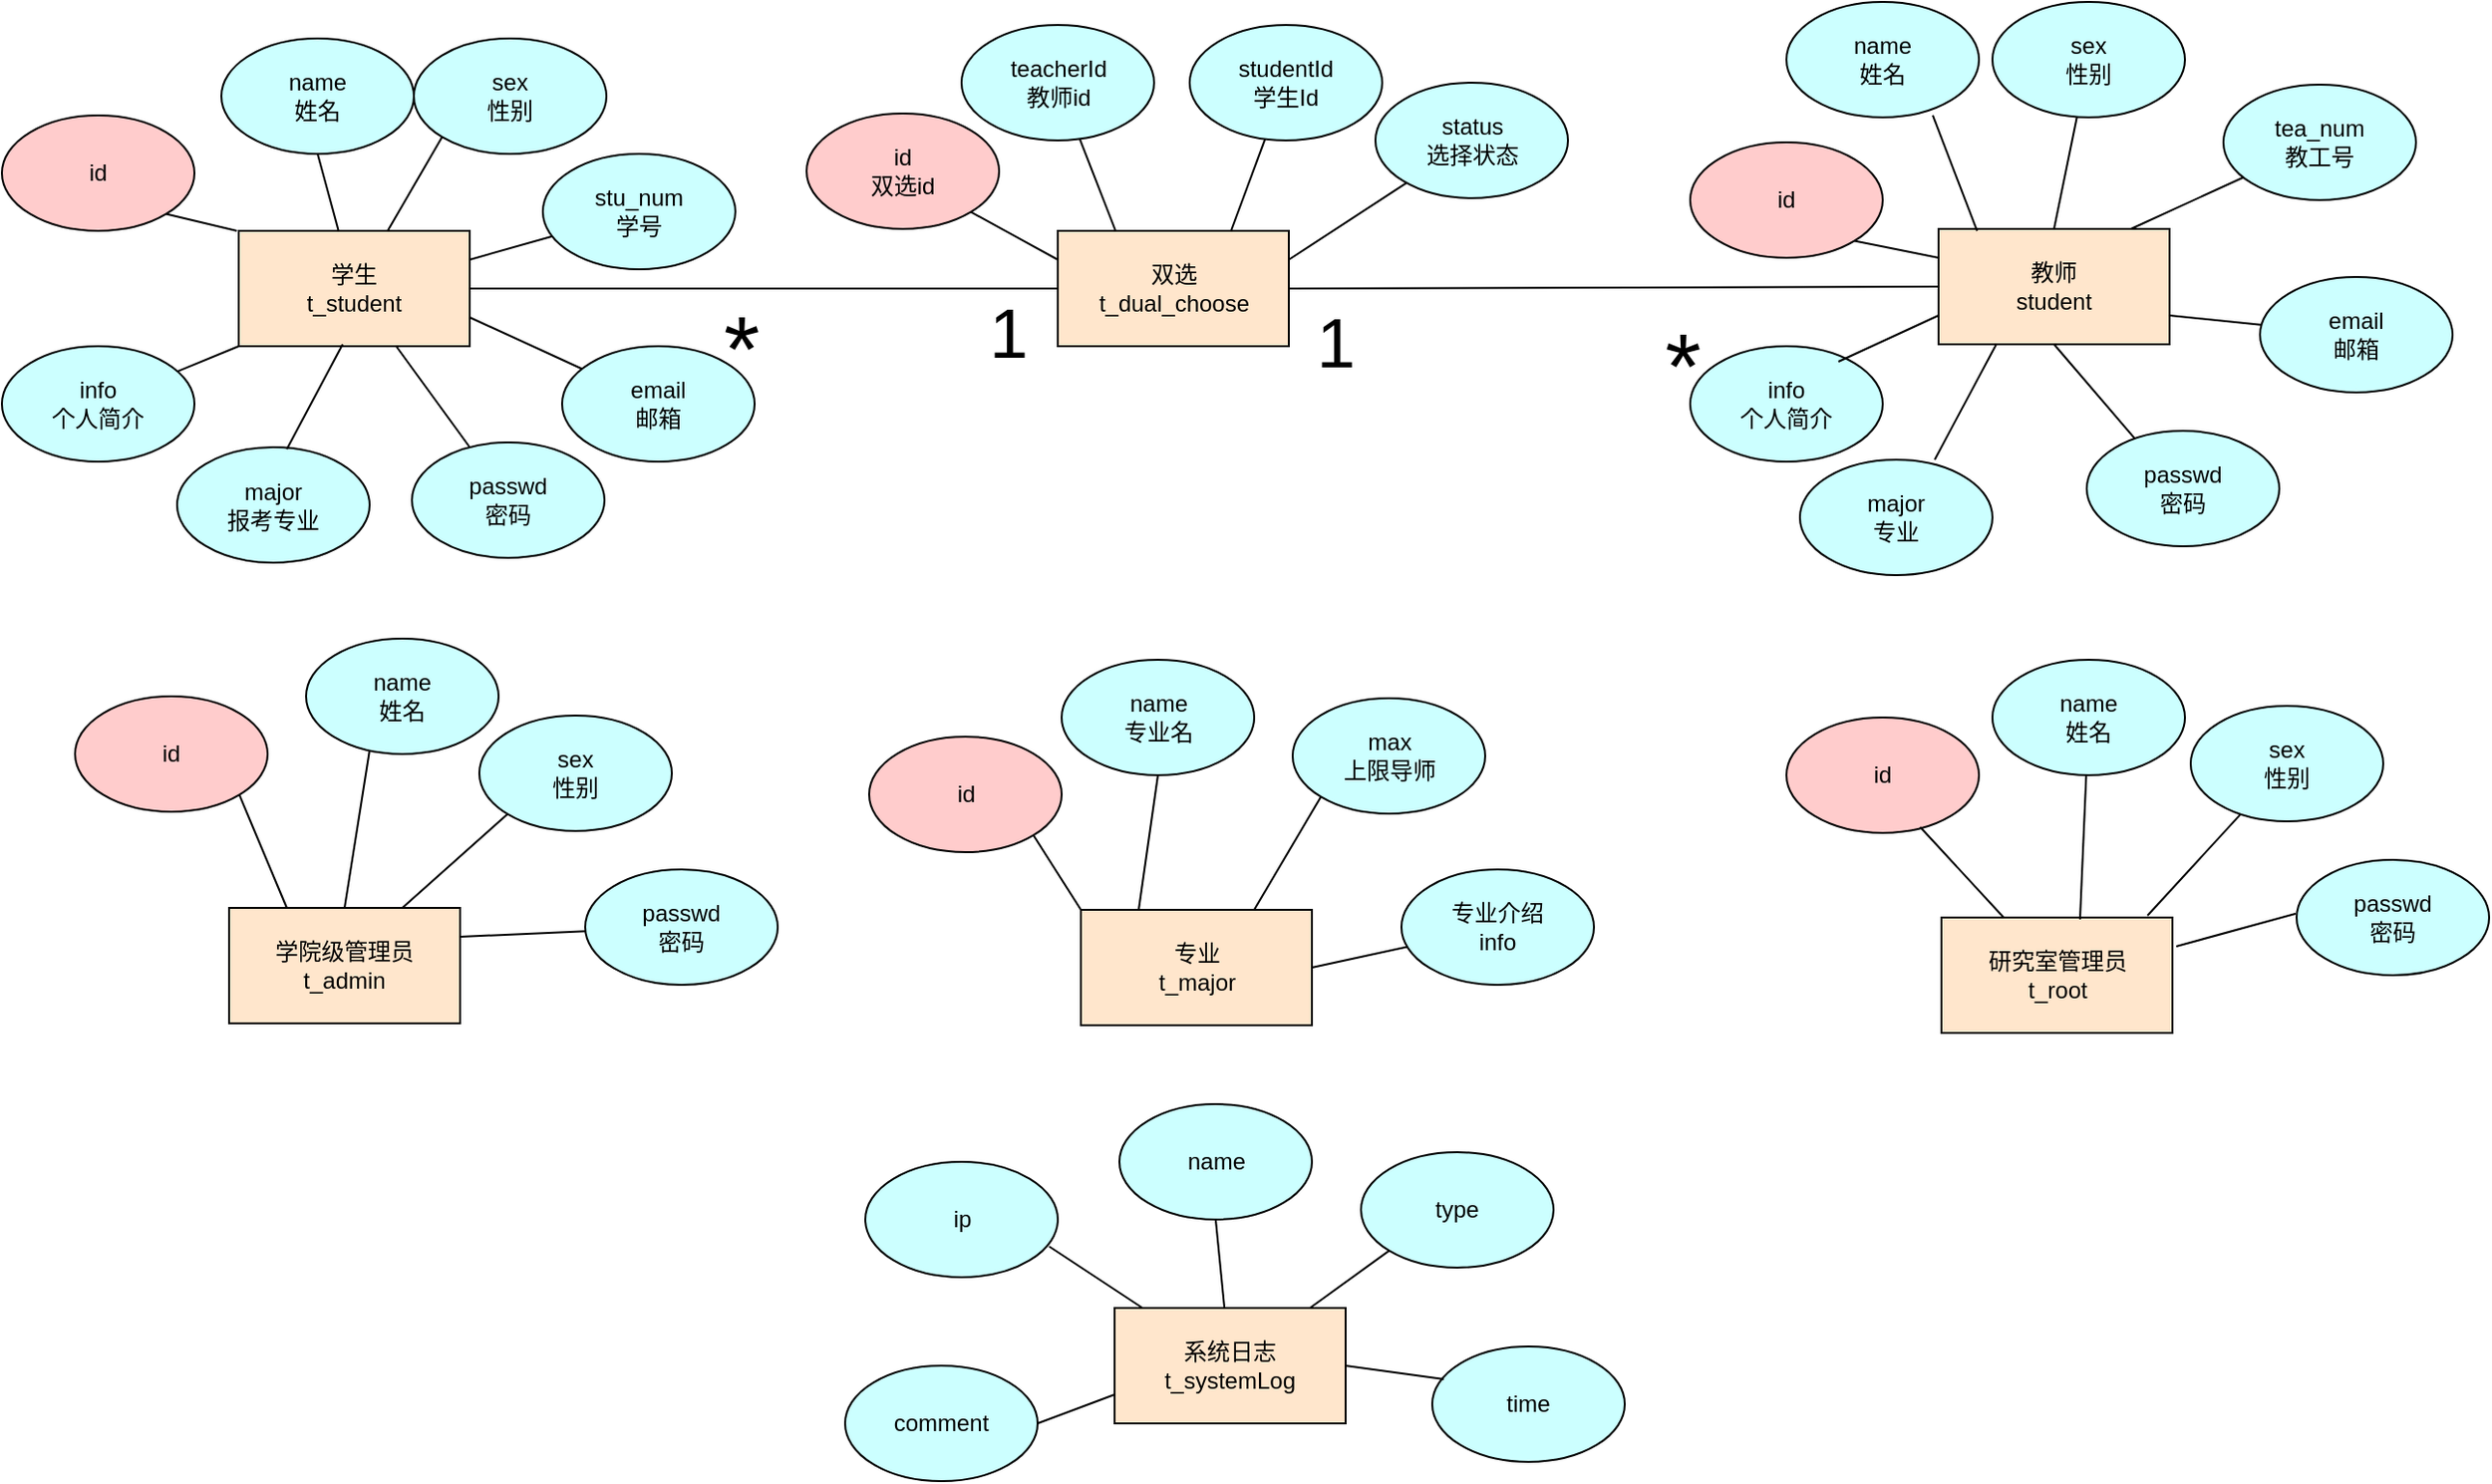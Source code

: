 <mxfile version="12.2.4" pages="1"><diagram id="kcjJovmchIcLZMxM-Ase" name="Page-1"><mxGraphModel dx="2006" dy="610" grid="0" gridSize="10" guides="1" tooltips="1" connect="1" arrows="1" fold="1" page="0" pageScale="1" pageWidth="850" pageHeight="1100" math="0" shadow="0"><root><mxCell id="0"/><mxCell id="1" parent="0"/><mxCell id="MkC8u0mcf5KfFsNzzzai-1" value="学生&lt;br&gt;t_student" style="rounded=0;whiteSpace=wrap;html=1;fillColor=#FFE6CC;editable=1;fontColor=#000000;" parent="1" vertex="1"><mxGeometry x="-694" y="214" width="120" height="60" as="geometry"/></mxCell><mxCell id="MkC8u0mcf5KfFsNzzzai-2" value="教师&lt;br&gt;student" style="rounded=0;whiteSpace=wrap;html=1;fillColor=#FFE6CC;editable=1;fontColor=#000000;" parent="1" vertex="1"><mxGeometry x="189" y="213" width="120" height="60" as="geometry"/></mxCell><mxCell id="MkC8u0mcf5KfFsNzzzai-4" value="id" style="ellipse;whiteSpace=wrap;html=1;fillColor=#FFCCCC;editable=1;fontColor=#000000;" parent="1" vertex="1"><mxGeometry x="-817" y="154" width="100" height="60" as="geometry"/></mxCell><mxCell id="MkC8u0mcf5KfFsNzzzai-5" value="name&lt;br&gt;姓名" style="ellipse;whiteSpace=wrap;html=1;fillColor=#CCFFFF;editable=1;fontColor=#000000;" parent="1" vertex="1"><mxGeometry x="-703" y="114" width="100" height="60" as="geometry"/></mxCell><mxCell id="MkC8u0mcf5KfFsNzzzai-6" value="stu_num&lt;br&gt;学号" style="ellipse;whiteSpace=wrap;html=1;fillColor=#CCFFFF;editable=1;fontColor=#000000;" parent="1" vertex="1"><mxGeometry x="-536" y="174" width="100" height="60" as="geometry"/></mxCell><mxCell id="MkC8u0mcf5KfFsNzzzai-7" value="passwd&lt;br&gt;密码" style="ellipse;whiteSpace=wrap;html=1;fillColor=#CCFFFF;editable=1;fontColor=#000000;" parent="1" vertex="1"><mxGeometry x="-604" y="324" width="100" height="60" as="geometry"/></mxCell><mxCell id="MkC8u0mcf5KfFsNzzzai-9" value="major&lt;br&gt;报考专业" style="ellipse;whiteSpace=wrap;html=1;fillColor=#CCFFFF;editable=1;fontColor=#000000;" parent="1" vertex="1"><mxGeometry x="-726" y="326.5" width="100" height="60" as="geometry"/></mxCell><mxCell id="MkC8u0mcf5KfFsNzzzai-15" value="" style="endArrow=none;html=1;entryX=0.5;entryY=1;entryDx=0;entryDy=0;editable=1;fontColor=#000000;fillColor=#CCFFFF;" parent="1" source="MkC8u0mcf5KfFsNzzzai-1" target="MkC8u0mcf5KfFsNzzzai-5" edge="1"><mxGeometry width="50" height="50" relative="1" as="geometry"><mxPoint x="-431" y="424" as="sourcePoint"/><mxPoint x="-381" y="374" as="targetPoint"/></mxGeometry></mxCell><mxCell id="MkC8u0mcf5KfFsNzzzai-16" value="" style="endArrow=none;html=1;exitX=1;exitY=0.25;exitDx=0;exitDy=0;editable=1;fontColor=#000000;fillColor=#CCFFFF;" parent="1" source="MkC8u0mcf5KfFsNzzzai-1" target="MkC8u0mcf5KfFsNzzzai-6" edge="1"><mxGeometry width="50" height="50" relative="1" as="geometry"><mxPoint x="-601" y="214" as="sourcePoint"/><mxPoint x="-601" y="144" as="targetPoint"/></mxGeometry></mxCell><mxCell id="MkC8u0mcf5KfFsNzzzai-17" value="" style="endArrow=none;html=1;editable=1;fontColor=#000000;fillColor=#CCFFFF;" parent="1" source="MkC8u0mcf5KfFsNzzzai-1" target="MkC8u0mcf5KfFsNzzzai-7" edge="1"><mxGeometry width="50" height="50" relative="1" as="geometry"><mxPoint x="-571" y="214" as="sourcePoint"/><mxPoint x="-506.355" y="165.213" as="targetPoint"/></mxGeometry></mxCell><mxCell id="MkC8u0mcf5KfFsNzzzai-18" value="" style="endArrow=none;html=1;entryX=0.57;entryY=0.017;entryDx=0;entryDy=0;entryPerimeter=0;exitX=0.45;exitY=0.983;exitDx=0;exitDy=0;exitPerimeter=0;editable=1;fontColor=#000000;fillColor=#CCFFFF;" parent="1" source="MkC8u0mcf5KfFsNzzzai-1" target="MkC8u0mcf5KfFsNzzzai-9" edge="1"><mxGeometry width="50" height="50" relative="1" as="geometry"><mxPoint x="-541" y="244" as="sourcePoint"/><mxPoint x="-495.248" y="239.184" as="targetPoint"/></mxGeometry></mxCell><mxCell id="MkC8u0mcf5KfFsNzzzai-20" value="" style="endArrow=none;html=1;exitX=1;exitY=1;exitDx=0;exitDy=0;entryX=-0.008;entryY=0;entryDx=0;entryDy=0;editable=1;fontColor=#000000;fillColor=#CCFFFF;entryPerimeter=0;" parent="1" source="MkC8u0mcf5KfFsNzzzai-4" target="MkC8u0mcf5KfFsNzzzai-1" edge="1"><mxGeometry width="50" height="50" relative="1" as="geometry"><mxPoint x="-601" y="274" as="sourcePoint"/><mxPoint x="-607.261" y="324.084" as="targetPoint"/></mxGeometry></mxCell><mxCell id="MkC8u0mcf5KfFsNzzzai-22" value="" style="endArrow=none;html=1;entryX=0;entryY=1;entryDx=0;entryDy=0;editable=1;fontColor=#000000;fillColor=#CCFFFF;" parent="1" source="MkC8u0mcf5KfFsNzzzai-1" target="MkC8u0mcf5KfFsNzzzai-23" edge="1"><mxGeometry width="50" height="50" relative="1" as="geometry"><mxPoint x="-541" y="244" as="sourcePoint"/><mxPoint x="-496.355" y="225.213" as="targetPoint"/></mxGeometry></mxCell><mxCell id="MkC8u0mcf5KfFsNzzzai-23" value="sex&lt;br&gt;性别" style="ellipse;whiteSpace=wrap;html=1;fillColor=#CCFFFF;editable=1;fontColor=#000000;" parent="1" vertex="1"><mxGeometry x="-603" y="114" width="100" height="60" as="geometry"/></mxCell><mxCell id="MkC8u0mcf5KfFsNzzzai-27" value="email&lt;br&gt;邮箱" style="ellipse;whiteSpace=wrap;html=1;fillColor=#CCFFFF;editable=1;fontColor=#000000;" parent="1" vertex="1"><mxGeometry x="-526" y="274" width="100" height="60" as="geometry"/></mxCell><mxCell id="MkC8u0mcf5KfFsNzzzai-29" value="" style="endArrow=none;html=1;exitX=1;exitY=0.75;exitDx=0;exitDy=0;editable=1;fontColor=#000000;fillColor=#CCFFFF;" parent="1" source="MkC8u0mcf5KfFsNzzzai-1" target="MkC8u0mcf5KfFsNzzzai-27" edge="1"><mxGeometry width="50" height="50" relative="1" as="geometry"><mxPoint x="-541" y="244" as="sourcePoint"/><mxPoint x="-421" y="234" as="targetPoint"/></mxGeometry></mxCell><mxCell id="MkC8u0mcf5KfFsNzzzai-32" value="info&lt;br&gt;个人简介" style="ellipse;whiteSpace=wrap;html=1;fillColor=#CCFFFF;editable=1;fontColor=#000000;" parent="1" vertex="1"><mxGeometry x="-817" y="274" width="100" height="60" as="geometry"/></mxCell><mxCell id="MkC8u0mcf5KfFsNzzzai-34" value="" style="endArrow=none;html=1;exitX=0;exitY=1;exitDx=0;exitDy=0;editable=1;fontColor=#000000;fillColor=#CCFFFF;" parent="1" source="MkC8u0mcf5KfFsNzzzai-1" target="MkC8u0mcf5KfFsNzzzai-32" edge="1"><mxGeometry width="50" height="50" relative="1" as="geometry"><mxPoint x="-651" y="269" as="sourcePoint"/><mxPoint x="-761.599" y="258.631" as="targetPoint"/></mxGeometry></mxCell><mxCell id="MkC8u0mcf5KfFsNzzzai-35" value="id" style="ellipse;whiteSpace=wrap;html=1;fillColor=#FFCCCC;editable=1;fontColor=#000000;" parent="1" vertex="1"><mxGeometry x="60" y="168" width="100" height="60" as="geometry"/></mxCell><mxCell id="MkC8u0mcf5KfFsNzzzai-36" value="name&lt;br&gt;姓名" style="ellipse;whiteSpace=wrap;html=1;fillColor=#CCFFFF;editable=1;fontColor=#000000;" parent="1" vertex="1"><mxGeometry x="110" y="95" width="100" height="60" as="geometry"/></mxCell><mxCell id="MkC8u0mcf5KfFsNzzzai-37" value="tea_num&lt;br&gt;教工号" style="ellipse;whiteSpace=wrap;html=1;fillColor=#CCFFFF;editable=1;fontColor=#000000;" parent="1" vertex="1"><mxGeometry x="337" y="138" width="100" height="60" as="geometry"/></mxCell><mxCell id="MkC8u0mcf5KfFsNzzzai-38" value="passwd&lt;br&gt;密码" style="ellipse;whiteSpace=wrap;html=1;fillColor=#CCFFFF;editable=1;fontColor=#000000;" parent="1" vertex="1"><mxGeometry x="266" y="318" width="100" height="60" as="geometry"/></mxCell><mxCell id="MkC8u0mcf5KfFsNzzzai-39" value="sex&lt;br&gt;性别" style="ellipse;whiteSpace=wrap;html=1;fillColor=#CCFFFF;editable=1;fontColor=#000000;" parent="1" vertex="1"><mxGeometry x="217" y="95" width="100" height="60" as="geometry"/></mxCell><mxCell id="MkC8u0mcf5KfFsNzzzai-41" value="email&lt;br&gt;邮箱" style="ellipse;whiteSpace=wrap;html=1;fillColor=#CCFFFF;editable=1;fontColor=#000000;" parent="1" vertex="1"><mxGeometry x="356" y="238" width="100" height="60" as="geometry"/></mxCell><mxCell id="MkC8u0mcf5KfFsNzzzai-43" value="info&lt;br&gt;个人简介" style="ellipse;whiteSpace=wrap;html=1;fillColor=#CCFFFF;editable=1;fontColor=#000000;" parent="1" vertex="1"><mxGeometry x="60" y="274" width="100" height="60" as="geometry"/></mxCell><mxCell id="MkC8u0mcf5KfFsNzzzai-45" value="" style="endArrow=none;html=1;editable=1;fontColor=#000000;fillColor=#CCFFFF;exitX=0.76;exitY=0.983;exitDx=0;exitDy=0;exitPerimeter=0;entryX=0.167;entryY=0.017;entryDx=0;entryDy=0;entryPerimeter=0;" parent="1" source="MkC8u0mcf5KfFsNzzzai-36" target="MkC8u0mcf5KfFsNzzzai-2" edge="1"><mxGeometry width="50" height="50" relative="1" as="geometry"><mxPoint x="197" y="126.96" as="sourcePoint"/><mxPoint x="210" y="209" as="targetPoint"/></mxGeometry></mxCell><mxCell id="MkC8u0mcf5KfFsNzzzai-46" value="" style="endArrow=none;html=1;entryX=0.5;entryY=0;entryDx=0;entryDy=0;editable=1;fontColor=#000000;fillColor=#CCFFFF;" parent="1" source="MkC8u0mcf5KfFsNzzzai-39" target="MkC8u0mcf5KfFsNzzzai-2" edge="1"><mxGeometry width="50" height="50" relative="1" as="geometry"><mxPoint x="207" y="136.96" as="sourcePoint"/><mxPoint x="220" y="227" as="targetPoint"/></mxGeometry></mxCell><mxCell id="MkC8u0mcf5KfFsNzzzai-47" value="" style="endArrow=none;html=1;entryX=0.833;entryY=0;entryDx=0;entryDy=0;entryPerimeter=0;editable=1;fontColor=#000000;fillColor=#CCFFFF;" parent="1" source="MkC8u0mcf5KfFsNzzzai-37" target="MkC8u0mcf5KfFsNzzzai-2" edge="1"><mxGeometry width="50" height="50" relative="1" as="geometry"><mxPoint x="294.379" y="141.029" as="sourcePoint"/><mxPoint x="257" y="227" as="targetPoint"/></mxGeometry></mxCell><mxCell id="MkC8u0mcf5KfFsNzzzai-49" value="" style="endArrow=none;html=1;entryX=1;entryY=0.75;entryDx=0;entryDy=0;editable=1;fontColor=#000000;fillColor=#CCFFFF;" parent="1" source="MkC8u0mcf5KfFsNzzzai-41" target="MkC8u0mcf5KfFsNzzzai-2" edge="1"><mxGeometry width="50" height="50" relative="1" as="geometry"><mxPoint x="427" y="222" as="sourcePoint"/><mxPoint x="317" y="242" as="targetPoint"/></mxGeometry></mxCell><mxCell id="MkC8u0mcf5KfFsNzzzai-51" value="" style="endArrow=none;html=1;entryX=0.5;entryY=1;entryDx=0;entryDy=0;exitX=0.25;exitY=0.067;exitDx=0;exitDy=0;editable=1;fontColor=#000000;exitPerimeter=0;fillColor=#CCFFFF;" parent="1" source="MkC8u0mcf5KfFsNzzzai-38" target="MkC8u0mcf5KfFsNzzzai-2" edge="1"><mxGeometry width="50" height="50" relative="1" as="geometry"><mxPoint x="341" y="343.98" as="sourcePoint"/><mxPoint x="310.04" y="285.98" as="targetPoint"/></mxGeometry></mxCell><mxCell id="MkC8u0mcf5KfFsNzzzai-52" value="" style="endArrow=none;html=1;entryX=0;entryY=0.75;entryDx=0;entryDy=0;editable=1;fontColor=#000000;fillColor=#CCFFFF;" parent="1" target="MkC8u0mcf5KfFsNzzzai-2" edge="1"><mxGeometry width="50" height="50" relative="1" as="geometry"><mxPoint x="137" y="282" as="sourcePoint"/><mxPoint x="257" y="287" as="targetPoint"/></mxGeometry></mxCell><mxCell id="MkC8u0mcf5KfFsNzzzai-54" value="" style="endArrow=none;html=1;exitX=1;exitY=1;exitDx=0;exitDy=0;entryX=0;entryY=0.25;entryDx=0;entryDy=0;editable=1;fontColor=#000000;fillColor=#CCFFFF;" parent="1" source="MkC8u0mcf5KfFsNzzzai-35" target="MkC8u0mcf5KfFsNzzzai-2" edge="1"><mxGeometry width="50" height="50" relative="1" as="geometry"><mxPoint x="117" y="282" as="sourcePoint"/><mxPoint x="196.04" y="266" as="targetPoint"/></mxGeometry></mxCell><mxCell id="MkC8u0mcf5KfFsNzzzai-55" value="学院级管理员&lt;br&gt;t_admin" style="rounded=0;whiteSpace=wrap;html=1;fillColor=#FFE6CC;editable=1;fontColor=#000000;" parent="1" vertex="1"><mxGeometry x="-699" y="566" width="120" height="60" as="geometry"/></mxCell><mxCell id="MkC8u0mcf5KfFsNzzzai-57" value="id" style="ellipse;whiteSpace=wrap;html=1;fillColor=#FFCCCC;editable=1;fontColor=#000000;" parent="1" vertex="1"><mxGeometry x="-779" y="456" width="100" height="60" as="geometry"/></mxCell><mxCell id="MkC8u0mcf5KfFsNzzzai-59" value="name&lt;br&gt;姓名" style="ellipse;whiteSpace=wrap;html=1;fillColor=#CCFFFF;editable=1;fontColor=#000000;" parent="1" vertex="1"><mxGeometry x="-659" y="426" width="100" height="60" as="geometry"/></mxCell><mxCell id="MkC8u0mcf5KfFsNzzzai-60" value="passwd&lt;br&gt;密码" style="ellipse;whiteSpace=wrap;html=1;fillColor=#CCFFFF;editable=1;fontColor=#000000;" parent="1" vertex="1"><mxGeometry x="-514" y="546" width="100" height="60" as="geometry"/></mxCell><mxCell id="MkC8u0mcf5KfFsNzzzai-62" value="" style="endArrow=none;html=1;entryX=1;entryY=1;entryDx=0;entryDy=0;exitX=0.25;exitY=0;exitDx=0;exitDy=0;editable=1;fontColor=#000000;fillColor=#CCFFFF;" parent="1" source="MkC8u0mcf5KfFsNzzzai-55" target="MkC8u0mcf5KfFsNzzzai-57" edge="1"><mxGeometry width="50" height="50" relative="1" as="geometry"><mxPoint x="-625" y="174.98" as="sourcePoint"/><mxPoint x="-712" y="257.02" as="targetPoint"/></mxGeometry></mxCell><mxCell id="MkC8u0mcf5KfFsNzzzai-63" value="" style="endArrow=none;html=1;entryX=0.329;entryY=0.977;entryDx=0;entryDy=0;exitX=0.5;exitY=0;exitDx=0;exitDy=0;entryPerimeter=0;editable=1;fontColor=#000000;fillColor=#CCFFFF;" parent="1" source="MkC8u0mcf5KfFsNzzzai-55" target="MkC8u0mcf5KfFsNzzzai-59" edge="1"><mxGeometry width="50" height="50" relative="1" as="geometry"><mxPoint x="-639" y="576.0" as="sourcePoint"/><mxPoint x="-683.504" y="517.129" as="targetPoint"/></mxGeometry></mxCell><mxCell id="MkC8u0mcf5KfFsNzzzai-64" value="" style="endArrow=none;html=1;exitX=1;exitY=0.25;exitDx=0;exitDy=0;editable=1;fontColor=#000000;fillColor=#CCFFFF;" parent="1" source="MkC8u0mcf5KfFsNzzzai-55" target="MkC8u0mcf5KfFsNzzzai-60" edge="1"><mxGeometry width="50" height="50" relative="1" as="geometry"><mxPoint x="-579" y="566" as="sourcePoint"/><mxPoint x="-606.1" y="504.62" as="targetPoint"/></mxGeometry></mxCell><mxCell id="MkC8u0mcf5KfFsNzzzai-68" value="专业&lt;br&gt;t_major" style="rounded=0;whiteSpace=wrap;html=1;fillColor=#FFE6CC;editable=1;fontColor=#000000;" parent="1" vertex="1"><mxGeometry x="-256.5" y="567" width="120" height="60" as="geometry"/></mxCell><mxCell id="MkC8u0mcf5KfFsNzzzai-69" value="name&lt;br&gt;专业名" style="ellipse;whiteSpace=wrap;html=1;fillColor=#CCFFFF;editable=1;fontColor=#000000;" parent="1" vertex="1"><mxGeometry x="-266.5" y="437" width="100" height="60" as="geometry"/></mxCell><mxCell id="MkC8u0mcf5KfFsNzzzai-70" value="max&lt;br&gt;上限导师" style="ellipse;whiteSpace=wrap;html=1;fillColor=#CCFFFF;editable=1;fontColor=#000000;" parent="1" vertex="1"><mxGeometry x="-146.5" y="457" width="100" height="60" as="geometry"/></mxCell><mxCell id="MkC8u0mcf5KfFsNzzzai-71" value="major&lt;br&gt;专业" style="ellipse;whiteSpace=wrap;html=1;fillColor=#CCFFFF;editable=1;fontColor=#000000;" parent="1" vertex="1"><mxGeometry x="117" y="333" width="100" height="60" as="geometry"/></mxCell><mxCell id="MkC8u0mcf5KfFsNzzzai-73" value="" style="endArrow=none;html=1;exitX=0.7;exitY=0;exitDx=0;exitDy=0;entryX=0.25;entryY=1;entryDx=0;entryDy=0;exitPerimeter=0;editable=1;fontColor=#000000;fillColor=#CCFFFF;" parent="1" source="MkC8u0mcf5KfFsNzzzai-71" target="MkC8u0mcf5KfFsNzzzai-2" edge="1"><mxGeometry width="50" height="50" relative="1" as="geometry"><mxPoint x="122.355" y="340.787" as="sourcePoint"/><mxPoint x="208.04" y="287" as="targetPoint"/></mxGeometry></mxCell><mxCell id="MkC8u0mcf5KfFsNzzzai-74" value="id" style="ellipse;whiteSpace=wrap;html=1;fillColor=#FFCCCC;editable=1;fontColor=#000000;" parent="1" vertex="1"><mxGeometry x="-366.5" y="477" width="100" height="60" as="geometry"/></mxCell><mxCell id="MkC8u0mcf5KfFsNzzzai-75" value="" style="endArrow=none;html=1;entryX=1;entryY=1;entryDx=0;entryDy=0;exitX=0;exitY=0;exitDx=0;exitDy=0;editable=1;fontColor=#000000;fillColor=#CCFFFF;" parent="1" source="MkC8u0mcf5KfFsNzzzai-68" target="MkC8u0mcf5KfFsNzzzai-74" edge="1"><mxGeometry width="50" height="50" relative="1" as="geometry"><mxPoint x="-746.5" y="577" as="sourcePoint"/><mxPoint x="-694.776" y="531.742" as="targetPoint"/></mxGeometry></mxCell><mxCell id="MkC8u0mcf5KfFsNzzzai-76" value="" style="endArrow=none;html=1;entryX=0.5;entryY=1;entryDx=0;entryDy=0;exitX=0.25;exitY=0;exitDx=0;exitDy=0;editable=1;fontColor=#000000;fillColor=#CCFFFF;" parent="1" source="MkC8u0mcf5KfFsNzzzai-68" target="MkC8u0mcf5KfFsNzzzai-69" edge="1"><mxGeometry width="50" height="50" relative="1" as="geometry"><mxPoint x="-236.5" y="567" as="sourcePoint"/><mxPoint x="-291.145" y="538.213" as="targetPoint"/></mxGeometry></mxCell><mxCell id="MkC8u0mcf5KfFsNzzzai-77" value="" style="endArrow=none;html=1;entryX=0;entryY=1;entryDx=0;entryDy=0;exitX=0.75;exitY=0;exitDx=0;exitDy=0;editable=1;fontColor=#000000;fillColor=#CCFFFF;" parent="1" source="MkC8u0mcf5KfFsNzzzai-68" target="MkC8u0mcf5KfFsNzzzai-70" edge="1"><mxGeometry width="50" height="50" relative="1" as="geometry"><mxPoint x="-206.5" y="567" as="sourcePoint"/><mxPoint x="-206.5" y="507" as="targetPoint"/></mxGeometry></mxCell><mxCell id="MkC8u0mcf5KfFsNzzzai-78" value="sex&lt;br&gt;性别" style="ellipse;whiteSpace=wrap;html=1;fillColor=#CCFFFF;editable=1;fontColor=#000000;" parent="1" vertex="1"><mxGeometry x="-569" y="466" width="100" height="60" as="geometry"/></mxCell><mxCell id="MkC8u0mcf5KfFsNzzzai-80" value="" style="endArrow=none;html=1;exitX=0.75;exitY=0;exitDx=0;exitDy=0;entryX=0;entryY=1;entryDx=0;entryDy=0;editable=1;fontColor=#000000;fillColor=#CCFFFF;" parent="1" source="MkC8u0mcf5KfFsNzzzai-55" target="MkC8u0mcf5KfFsNzzzai-78" edge="1"><mxGeometry width="50" height="50" relative="1" as="geometry"><mxPoint x="-569.0" y="591" as="sourcePoint"/><mxPoint x="-503.903" y="587.871" as="targetPoint"/></mxGeometry></mxCell><mxCell id="GLiYHAsIKPg6ZWqkC6ne-1" value="专业介绍&lt;br&gt;info" style="ellipse;whiteSpace=wrap;html=1;fillColor=#CCFFFF;editable=1;fontColor=#000000;" parent="1" vertex="1"><mxGeometry x="-90" y="546" width="100" height="60" as="geometry"/></mxCell><mxCell id="GLiYHAsIKPg6ZWqkC6ne-3" value="" style="endArrow=none;html=1;exitX=1;exitY=0.5;exitDx=0;exitDy=0;editable=1;fontColor=#000000;fillColor=#CCFFFF;" parent="1" source="MkC8u0mcf5KfFsNzzzai-68" target="GLiYHAsIKPg6ZWqkC6ne-1" edge="1"><mxGeometry width="50" height="50" relative="1" as="geometry"><mxPoint x="-156.5" y="587" as="sourcePoint"/><mxPoint x="-121.855" y="518.213" as="targetPoint"/></mxGeometry></mxCell><mxCell id="2" value="双选&lt;br&gt;t_dual_choose" style="rounded=0;whiteSpace=wrap;html=1;fillColor=#FFE6CC;editable=1;fontColor=#000000;" parent="1" vertex="1"><mxGeometry x="-268.5" y="214" width="120" height="60" as="geometry"/></mxCell><mxCell id="3" value="teacherId&lt;br&gt;教师id" style="ellipse;whiteSpace=wrap;html=1;fillColor=#CCFFFF;editable=1;fontColor=#000000;" parent="1" vertex="1"><mxGeometry x="-318.5" y="107" width="100" height="60" as="geometry"/></mxCell><mxCell id="4" value="studentId&lt;br&gt;学生Id" style="ellipse;whiteSpace=wrap;html=1;fillColor=#CCFFFF;editable=1;fontColor=#000000;" parent="1" vertex="1"><mxGeometry x="-200" y="107" width="100" height="60" as="geometry"/></mxCell><mxCell id="5" value="status&lt;br&gt;选择状态" style="ellipse;whiteSpace=wrap;html=1;fillColor=#CCFFFF;editable=1;fontColor=#000000;" parent="1" vertex="1"><mxGeometry x="-103.5" y="137" width="100" height="60" as="geometry"/></mxCell><mxCell id="6" value="" style="endArrow=none;html=1;exitX=0.25;exitY=0;exitDx=0;exitDy=0;editable=1;fontColor=#000000;fillColor=#CCFFFF;" parent="1" source="2" target="3" edge="1"><mxGeometry width="50" height="50" relative="1" as="geometry"><mxPoint x="-226.5" y="6" as="sourcePoint"/><mxPoint x="-251.145" y="-52.787" as="targetPoint"/></mxGeometry></mxCell><mxCell id="7" value="" style="endArrow=none;html=1;exitX=0.75;exitY=0;exitDx=0;exitDy=0;editable=1;fontColor=#000000;fillColor=#CCFFFF;" parent="1" source="2" target="4" edge="1"><mxGeometry width="50" height="50" relative="1" as="geometry"><mxPoint x="-228.5" y="224" as="sourcePoint"/><mxPoint x="-262.351" y="182.896" as="targetPoint"/></mxGeometry></mxCell><mxCell id="8" value="" style="endArrow=none;html=1;exitX=1;exitY=0.25;exitDx=0;exitDy=0;editable=1;fontColor=#000000;fillColor=#CCFFFF;" parent="1" source="2" target="5" edge="1"><mxGeometry width="50" height="50" relative="1" as="geometry"><mxPoint x="-112.5" y="244" as="sourcePoint"/><mxPoint x="-104.873" y="191.885" as="targetPoint"/></mxGeometry></mxCell><mxCell id="12" value="研究室管理员&lt;br&gt;t_root" style="rounded=0;whiteSpace=wrap;html=1;fillColor=#FFE6CC;editable=1;fontColor=#000000;" parent="1" vertex="1"><mxGeometry x="190.5" y="571" width="120" height="60" as="geometry"/></mxCell><mxCell id="13" value="id" style="ellipse;whiteSpace=wrap;html=1;fillColor=#FFCCCC;editable=1;fontColor=#000000;" parent="1" vertex="1"><mxGeometry x="110" y="467" width="100" height="60" as="geometry"/></mxCell><mxCell id="14" value="name&lt;br&gt;姓名" style="ellipse;whiteSpace=wrap;html=1;fillColor=#CCFFFF;editable=1;fontColor=#000000;" parent="1" vertex="1"><mxGeometry x="217" y="437" width="100" height="60" as="geometry"/></mxCell><mxCell id="15" value="passwd&lt;br&gt;密码" style="ellipse;whiteSpace=wrap;html=1;fillColor=#CCFFFF;editable=1;fontColor=#000000;" parent="1" vertex="1"><mxGeometry x="375" y="541" width="100" height="60" as="geometry"/></mxCell><mxCell id="16" value="sex&lt;br&gt;性别" style="ellipse;whiteSpace=wrap;html=1;fillColor=#CCFFFF;editable=1;fontColor=#000000;" parent="1" vertex="1"><mxGeometry x="320" y="461" width="100" height="60" as="geometry"/></mxCell><mxCell id="17" value="" style="endArrow=none;html=1;editable=1;fontColor=#000000;fillColor=#CCFFFF;entryX=0.695;entryY=0.95;entryDx=0;entryDy=0;entryPerimeter=0;" parent="1" source="12" target="13" edge="1"><mxGeometry width="50" height="50" relative="1" as="geometry"><mxPoint x="-195.5" y="559" as="sourcePoint"/><mxPoint x="-229.351" y="517.896" as="targetPoint"/></mxGeometry></mxCell><mxCell id="18" value="" style="endArrow=none;html=1;editable=1;fontColor=#000000;fillColor=#CCFFFF;exitX=0.6;exitY=0.017;exitDx=0;exitDy=0;exitPerimeter=0;" parent="1" source="12" target="14" edge="1"><mxGeometry width="50" height="50" relative="1" as="geometry"><mxPoint x="237.597" y="581" as="sourcePoint"/><mxPoint x="189.5" y="518" as="targetPoint"/></mxGeometry></mxCell><mxCell id="19" value="" style="endArrow=none;html=1;editable=1;fontColor=#000000;fillColor=#CCFFFF;exitX=0.892;exitY=-0.017;exitDx=0;exitDy=0;exitPerimeter=0;" parent="1" source="12" target="16" edge="1"><mxGeometry width="50" height="50" relative="1" as="geometry"><mxPoint x="272.5" y="582.02" as="sourcePoint"/><mxPoint x="285.8" y="490.894" as="targetPoint"/></mxGeometry></mxCell><mxCell id="20" value="" style="endArrow=none;html=1;editable=1;fontColor=#000000;fillColor=#CCFFFF;" parent="1" edge="1"><mxGeometry width="50" height="50" relative="1" as="geometry"><mxPoint x="312.5" y="586" as="sourcePoint"/><mxPoint x="374.5" y="569" as="targetPoint"/></mxGeometry></mxCell><mxCell id="24" value="" style="endArrow=none;html=1;fillColor=#CCFFFF;exitX=1;exitY=0.5;exitDx=0;exitDy=0;entryX=0;entryY=0.5;entryDx=0;entryDy=0;" parent="1" source="MkC8u0mcf5KfFsNzzzai-1" target="2" edge="1"><mxGeometry width="50" height="50" relative="1" as="geometry"><mxPoint x="-820" y="700" as="sourcePoint"/><mxPoint x="-427" y="244" as="targetPoint"/></mxGeometry></mxCell><mxCell id="25" value="" style="endArrow=none;html=1;fillColor=#CCFFFF;entryX=0;entryY=0.5;entryDx=0;entryDy=0;exitX=1;exitY=0.5;exitDx=0;exitDy=0;" parent="1" source="2" target="MkC8u0mcf5KfFsNzzzai-2" edge="1"><mxGeometry width="50" height="50" relative="1" as="geometry"><mxPoint x="21" y="243" as="sourcePoint"/><mxPoint x="-258" y="254" as="targetPoint"/></mxGeometry></mxCell><mxCell id="27" value="&lt;font style=&quot;font-size: 48px&quot;&gt;*&lt;/font&gt;" style="text;html=1;resizable=0;points=[];autosize=1;align=left;verticalAlign=top;spacingTop=-4;fillColor=none;" parent="1" vertex="1"><mxGeometry x="-444" y="244" width="30" height="30" as="geometry"/></mxCell><mxCell id="28" value="&lt;font style=&quot;font-size: 48px&quot;&gt;*&lt;/font&gt;" style="text;html=1;resizable=0;points=[];autosize=1;align=left;verticalAlign=top;spacingTop=-4;fillColor=none;" parent="1" vertex="1"><mxGeometry x="45" y="253" width="30" height="30" as="geometry"/></mxCell><mxCell id="29" value="&lt;font style=&quot;font-size: 36px&quot;&gt;1&lt;/font&gt;" style="text;html=1;resizable=0;points=[];autosize=1;align=left;verticalAlign=top;spacingTop=-4;fillColor=none;" parent="1" vertex="1"><mxGeometry x="-136.5" y="248" width="40" height="20" as="geometry"/></mxCell><mxCell id="33" value="&lt;font style=&quot;font-size: 36px&quot;&gt;1&lt;/font&gt;" style="text;html=1;resizable=0;points=[];autosize=1;align=left;verticalAlign=top;spacingTop=-4;fillColor=none;" parent="1" vertex="1"><mxGeometry x="-306.5" y="243" width="40" height="20" as="geometry"/></mxCell><mxCell id="34" value="id&lt;br&gt;双选id" style="ellipse;whiteSpace=wrap;html=1;fillColor=#FFCCCC;editable=1;fontColor=#000000;" parent="1" vertex="1"><mxGeometry x="-399" y="153" width="100" height="60" as="geometry"/></mxCell><mxCell id="36" value="" style="endArrow=none;html=1;exitX=0;exitY=0.25;exitDx=0;exitDy=0;editable=1;fontColor=#000000;fillColor=#CCFFFF;entryX=1;entryY=1;entryDx=0;entryDy=0;" parent="1" source="2" target="34" edge="1"><mxGeometry width="50" height="50" relative="1" as="geometry"><mxPoint x="-228.5" y="224" as="sourcePoint"/><mxPoint x="-247.119" y="176.212" as="targetPoint"/></mxGeometry></mxCell><mxCell id="38" value="系统日志&lt;br&gt;t_systemLog" style="rounded=0;whiteSpace=wrap;html=1;fillColor=#FFE6CC;editable=1;fontColor=#000000;" parent="1" vertex="1"><mxGeometry x="-239" y="774" width="120" height="60" as="geometry"/></mxCell><mxCell id="39" value="ip" style="ellipse;whiteSpace=wrap;html=1;fillColor=#CCFFFF;editable=1;fontColor=#000000;" parent="1" vertex="1"><mxGeometry x="-368.5" y="698" width="100" height="60" as="geometry"/></mxCell><mxCell id="40" value="name" style="ellipse;whiteSpace=wrap;html=1;fillColor=#CCFFFF;editable=1;fontColor=#000000;" parent="1" vertex="1"><mxGeometry x="-236.5" y="668" width="100" height="60" as="geometry"/></mxCell><mxCell id="41" value="type" style="ellipse;whiteSpace=wrap;html=1;fillColor=#CCFFFF;editable=1;fontColor=#000000;" parent="1" vertex="1"><mxGeometry x="-111" y="693" width="100" height="60" as="geometry"/></mxCell><mxCell id="42" value="time" style="ellipse;whiteSpace=wrap;html=1;fillColor=#CCFFFF;editable=1;fontColor=#000000;" parent="1" vertex="1"><mxGeometry x="-74" y="794" width="100" height="60" as="geometry"/></mxCell><mxCell id="43" value="comment" style="ellipse;whiteSpace=wrap;html=1;fillColor=#CCFFFF;editable=1;fontColor=#000000;" parent="1" vertex="1"><mxGeometry x="-379" y="804" width="100" height="60" as="geometry"/></mxCell><mxCell id="44" value="" style="endArrow=none;html=1;entryX=0.955;entryY=0.733;entryDx=0;entryDy=0;editable=1;fontColor=#000000;fillColor=#CCFFFF;entryPerimeter=0;" parent="1" source="38" target="39" edge="1"><mxGeometry width="50" height="50" relative="1" as="geometry"><mxPoint x="-246.5" y="577" as="sourcePoint"/><mxPoint x="-271.145" y="538.213" as="targetPoint"/></mxGeometry></mxCell><mxCell id="45" value="" style="endArrow=none;html=1;entryX=1;entryY=0.5;entryDx=0;entryDy=0;editable=1;fontColor=#000000;fillColor=#CCFFFF;exitX=0;exitY=0.75;exitDx=0;exitDy=0;" parent="1" source="38" target="43" edge="1"><mxGeometry width="50" height="50" relative="1" as="geometry"><mxPoint x="-214.469" y="784" as="sourcePoint"/><mxPoint x="-263" y="751.98" as="targetPoint"/></mxGeometry></mxCell><mxCell id="46" value="" style="endArrow=none;html=1;entryX=0.5;entryY=1;entryDx=0;entryDy=0;editable=1;fontColor=#000000;fillColor=#CCFFFF;" parent="1" source="38" target="40" edge="1"><mxGeometry width="50" height="50" relative="1" as="geometry"><mxPoint x="-229" y="829" as="sourcePoint"/><mxPoint x="-269" y="844" as="targetPoint"/></mxGeometry></mxCell><mxCell id="47" value="" style="endArrow=none;html=1;entryX=0;entryY=1;entryDx=0;entryDy=0;editable=1;fontColor=#000000;fillColor=#CCFFFF;" parent="1" source="38" target="41" edge="1"><mxGeometry width="50" height="50" relative="1" as="geometry"><mxPoint x="-171.961" y="784" as="sourcePoint"/><mxPoint x="-176.5" y="738" as="targetPoint"/></mxGeometry></mxCell><mxCell id="48" value="" style="endArrow=none;html=1;entryX=0.06;entryY=0.283;entryDx=0;entryDy=0;editable=1;fontColor=#000000;fillColor=#CCFFFF;entryPerimeter=0;exitX=1;exitY=0.5;exitDx=0;exitDy=0;" parent="1" source="38" target="42" edge="1"><mxGeometry width="50" height="50" relative="1" as="geometry"><mxPoint x="-127.53" y="784" as="sourcePoint"/><mxPoint x="-86.355" y="754.213" as="targetPoint"/></mxGeometry></mxCell></root></mxGraphModel></diagram></mxfile>